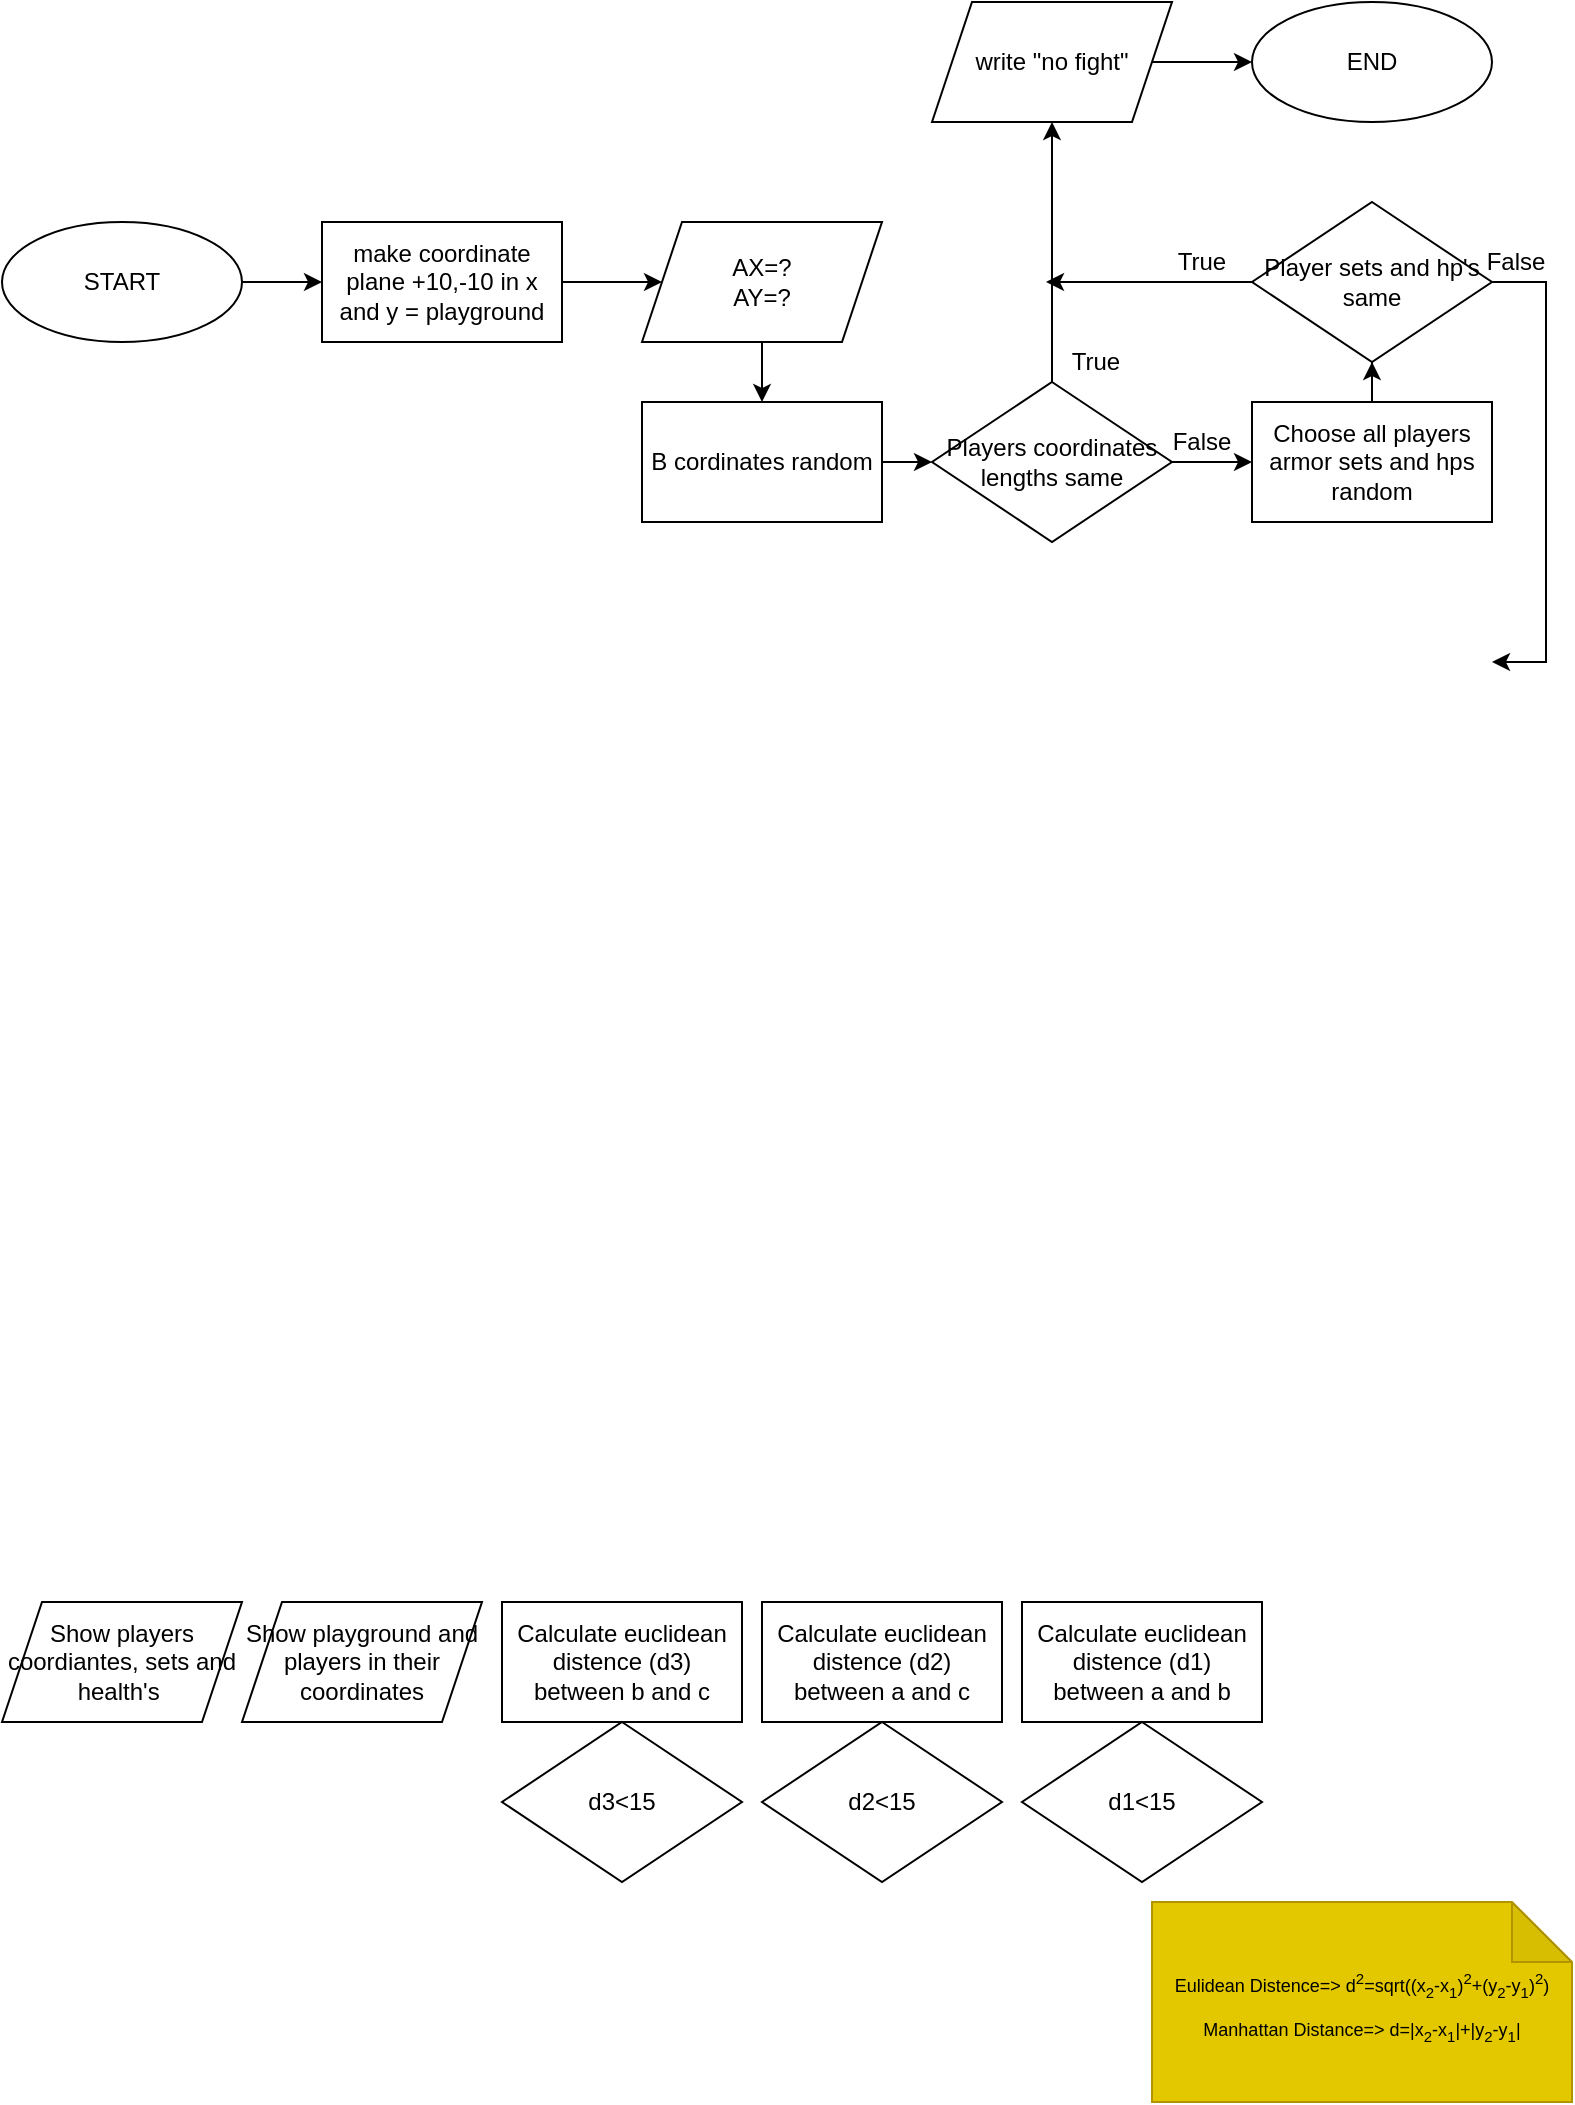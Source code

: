 <mxfile version="20.4.1" type="github" pages="2">
  <diagram id="JsKUUjaRORLIi8CMQqDV" name="Sayfa -1">
    <mxGraphModel dx="2188" dy="1172" grid="1" gridSize="10" guides="1" tooltips="1" connect="1" arrows="1" fold="1" page="1" pageScale="1" pageWidth="827" pageHeight="1169" math="0" shadow="0">
      <root>
        <mxCell id="0" />
        <mxCell id="1" parent="0" />
        <mxCell id="h2pNr093UafQ2sDPmgOn-1" style="edgeStyle=orthogonalEdgeStyle;rounded=0;orthogonalLoop=1;jettySize=auto;html=1;entryX=0;entryY=0.5;entryDx=0;entryDy=0;" parent="1" source="h2pNr093UafQ2sDPmgOn-2" target="h2pNr093UafQ2sDPmgOn-4" edge="1">
          <mxGeometry relative="1" as="geometry" />
        </mxCell>
        <mxCell id="h2pNr093UafQ2sDPmgOn-2" value="START" style="ellipse;whiteSpace=wrap;html=1;rounded=0;" parent="1" vertex="1">
          <mxGeometry x="21" y="150" width="120" height="60" as="geometry" />
        </mxCell>
        <mxCell id="h2pNr093UafQ2sDPmgOn-3" style="edgeStyle=orthogonalEdgeStyle;rounded=0;orthogonalLoop=1;jettySize=auto;html=1;entryX=0;entryY=0.5;entryDx=0;entryDy=0;" parent="1" source="h2pNr093UafQ2sDPmgOn-4" target="h2pNr093UafQ2sDPmgOn-6" edge="1">
          <mxGeometry relative="1" as="geometry" />
        </mxCell>
        <mxCell id="h2pNr093UafQ2sDPmgOn-4" value="make coordinate plane +10,-10 in x and y = playground" style="rounded=0;whiteSpace=wrap;html=1;" parent="1" vertex="1">
          <mxGeometry x="181" y="150" width="120" height="60" as="geometry" />
        </mxCell>
        <mxCell id="h2pNr093UafQ2sDPmgOn-5" style="edgeStyle=orthogonalEdgeStyle;rounded=0;orthogonalLoop=1;jettySize=auto;html=1;entryX=0.5;entryY=0;entryDx=0;entryDy=0;" parent="1" source="h2pNr093UafQ2sDPmgOn-6" target="h2pNr093UafQ2sDPmgOn-8" edge="1">
          <mxGeometry relative="1" as="geometry" />
        </mxCell>
        <mxCell id="h2pNr093UafQ2sDPmgOn-6" value="AX=?&lt;br&gt;AY=?" style="shape=parallelogram;perimeter=parallelogramPerimeter;whiteSpace=wrap;html=1;fixedSize=1;rounded=0;" parent="1" vertex="1">
          <mxGeometry x="341" y="150" width="120" height="60" as="geometry" />
        </mxCell>
        <mxCell id="h2pNr093UafQ2sDPmgOn-7" style="edgeStyle=orthogonalEdgeStyle;rounded=0;orthogonalLoop=1;jettySize=auto;html=1;entryX=0;entryY=0.5;entryDx=0;entryDy=0;" parent="1" source="h2pNr093UafQ2sDPmgOn-8" target="h2pNr093UafQ2sDPmgOn-17" edge="1">
          <mxGeometry relative="1" as="geometry" />
        </mxCell>
        <mxCell id="h2pNr093UafQ2sDPmgOn-8" value="B cordinates random&lt;br&gt;" style="rounded=0;whiteSpace=wrap;html=1;" parent="1" vertex="1">
          <mxGeometry x="341" y="240" width="120" height="60" as="geometry" />
        </mxCell>
        <mxCell id="h2pNr093UafQ2sDPmgOn-9" style="edgeStyle=orthogonalEdgeStyle;rounded=0;orthogonalLoop=1;jettySize=auto;html=1;strokeColor=default;fontSize=12;endArrow=classic;endFill=1;startSize=6;endSize=6;" parent="1" source="h2pNr093UafQ2sDPmgOn-10" target="h2pNr093UafQ2sDPmgOn-13" edge="1">
          <mxGeometry relative="1" as="geometry">
            <Array as="points" />
          </mxGeometry>
        </mxCell>
        <mxCell id="h2pNr093UafQ2sDPmgOn-10" value="Choose all players armor sets and hps random" style="rounded=0;whiteSpace=wrap;html=1;" parent="1" vertex="1">
          <mxGeometry x="646" y="240" width="120" height="60" as="geometry" />
        </mxCell>
        <mxCell id="h2pNr093UafQ2sDPmgOn-11" style="edgeStyle=orthogonalEdgeStyle;rounded=0;orthogonalLoop=1;jettySize=auto;html=1;strokeColor=default;fontSize=9;endArrow=classic;endFill=1;startSize=6;endSize=6;" parent="1" source="h2pNr093UafQ2sDPmgOn-13" edge="1">
          <mxGeometry relative="1" as="geometry">
            <mxPoint x="543" y="180" as="targetPoint" />
          </mxGeometry>
        </mxCell>
        <mxCell id="h2pNr093UafQ2sDPmgOn-12" style="edgeStyle=orthogonalEdgeStyle;rounded=0;orthogonalLoop=1;jettySize=auto;html=1;entryX=1;entryY=0.5;entryDx=0;entryDy=0;" parent="1" source="h2pNr093UafQ2sDPmgOn-13" edge="1">
          <mxGeometry relative="1" as="geometry">
            <mxPoint x="766.0" y="370" as="targetPoint" />
            <Array as="points">
              <mxPoint x="793" y="180" />
              <mxPoint x="793" y="370" />
            </Array>
          </mxGeometry>
        </mxCell>
        <mxCell id="h2pNr093UafQ2sDPmgOn-13" value="Player sets and hp&#39;s same" style="rhombus;whiteSpace=wrap;html=1;rounded=0;" parent="1" vertex="1">
          <mxGeometry x="646" y="140" width="120" height="80" as="geometry" />
        </mxCell>
        <mxCell id="h2pNr093UafQ2sDPmgOn-14" value="True" style="text;html=1;strokeColor=none;fillColor=none;align=center;verticalAlign=middle;whiteSpace=wrap;rounded=0;" parent="1" vertex="1">
          <mxGeometry x="543" y="210" width="50" height="20" as="geometry" />
        </mxCell>
        <mxCell id="h2pNr093UafQ2sDPmgOn-15" style="edgeStyle=orthogonalEdgeStyle;orthogonalLoop=1;jettySize=auto;html=1;entryX=0.5;entryY=1;entryDx=0;entryDy=0;fontSize=12;endArrow=classic;endFill=1;rounded=0;" parent="1" source="h2pNr093UafQ2sDPmgOn-17" target="h2pNr093UafQ2sDPmgOn-23" edge="1">
          <mxGeometry relative="1" as="geometry">
            <mxPoint x="546" y="210" as="targetPoint" />
          </mxGeometry>
        </mxCell>
        <mxCell id="h2pNr093UafQ2sDPmgOn-16" style="edgeStyle=orthogonalEdgeStyle;rounded=0;orthogonalLoop=1;jettySize=auto;html=1;entryX=0;entryY=0.5;entryDx=0;entryDy=0;strokeColor=default;fontSize=12;endArrow=classic;endFill=1;startSize=6;endSize=6;" parent="1" source="h2pNr093UafQ2sDPmgOn-17" target="h2pNr093UafQ2sDPmgOn-10" edge="1">
          <mxGeometry relative="1" as="geometry" />
        </mxCell>
        <mxCell id="h2pNr093UafQ2sDPmgOn-17" value="Players coordinates lengths same" style="rhombus;whiteSpace=wrap;html=1;rounded=0;" parent="1" vertex="1">
          <mxGeometry x="486" y="230" width="120" height="80" as="geometry" />
        </mxCell>
        <mxCell id="h2pNr093UafQ2sDPmgOn-18" value="END" style="ellipse;whiteSpace=wrap;html=1;rounded=0;" parent="1" vertex="1">
          <mxGeometry x="646" y="40" width="120" height="60" as="geometry" />
        </mxCell>
        <mxCell id="h2pNr093UafQ2sDPmgOn-19" value="True" style="text;html=1;strokeColor=none;fillColor=none;align=center;verticalAlign=middle;whiteSpace=wrap;rounded=0;" parent="1" vertex="1">
          <mxGeometry x="596" y="160" width="50" height="20" as="geometry" />
        </mxCell>
        <mxCell id="h2pNr093UafQ2sDPmgOn-20" value="Show playground and players in their coordinates" style="shape=parallelogram;perimeter=parallelogramPerimeter;whiteSpace=wrap;html=1;fixedSize=1;rounded=0;" parent="1" vertex="1">
          <mxGeometry x="141" y="840" width="120" height="60" as="geometry" />
        </mxCell>
        <mxCell id="h2pNr093UafQ2sDPmgOn-21" value="Show players coordiantes, sets and health&#39;s&amp;nbsp;" style="shape=parallelogram;perimeter=parallelogramPerimeter;whiteSpace=wrap;html=1;fixedSize=1;rounded=0;" parent="1" vertex="1">
          <mxGeometry x="21" y="840" width="120" height="60" as="geometry" />
        </mxCell>
        <mxCell id="h2pNr093UafQ2sDPmgOn-22" style="edgeStyle=orthogonalEdgeStyle;rounded=0;orthogonalLoop=1;jettySize=auto;html=1;fontSize=12;endArrow=classic;startSize=6;endSize=6;strokeColor=default;endFill=1;" parent="1" source="h2pNr093UafQ2sDPmgOn-23" target="h2pNr093UafQ2sDPmgOn-18" edge="1">
          <mxGeometry relative="1" as="geometry">
            <Array as="points">
              <mxPoint x="553" y="70" />
            </Array>
          </mxGeometry>
        </mxCell>
        <mxCell id="h2pNr093UafQ2sDPmgOn-23" value="write &quot;no fight&quot;" style="shape=parallelogram;perimeter=parallelogramPerimeter;whiteSpace=wrap;html=1;fixedSize=1;rounded=0;" parent="1" vertex="1">
          <mxGeometry x="486" y="40" width="120" height="60" as="geometry" />
        </mxCell>
        <mxCell id="h2pNr093UafQ2sDPmgOn-24" value="False" style="text;html=1;strokeColor=none;fillColor=none;align=center;verticalAlign=middle;whiteSpace=wrap;rounded=0;" parent="1" vertex="1">
          <mxGeometry x="596" y="250" width="50" height="20" as="geometry" />
        </mxCell>
        <mxCell id="h2pNr093UafQ2sDPmgOn-25" value="False" style="text;html=1;strokeColor=none;fillColor=none;align=center;verticalAlign=middle;whiteSpace=wrap;rounded=0;" parent="1" vertex="1">
          <mxGeometry x="753" y="160" width="50" height="20" as="geometry" />
        </mxCell>
        <mxCell id="h2pNr093UafQ2sDPmgOn-26" value="&lt;font style=&quot;font-size: 9px;&quot;&gt;Eulidean Distence=&amp;gt; d&lt;sup&gt;2&lt;/sup&gt;=sqrt((x&lt;sub&gt;2&lt;/sub&gt;-x&lt;sub&gt;1&lt;/sub&gt;)&lt;sup&gt;2&lt;/sup&gt;+(y&lt;sub&gt;2&lt;/sub&gt;-y&lt;sub&gt;1&lt;/sub&gt;)&lt;sup&gt;2&lt;/sup&gt;&lt;/font&gt;&lt;span style=&quot;font-size: 9px;&quot;&gt;)&lt;br&gt;Manhattan Distance=&amp;gt; d=|x&lt;sub&gt;2&lt;/sub&gt;-x&lt;sub&gt;1&lt;/sub&gt;|+|y&lt;sub&gt;2&lt;/sub&gt;-y&lt;sub&gt;1&lt;/sub&gt;|&lt;br&gt;&lt;/span&gt;" style="shape=note;whiteSpace=wrap;html=1;backgroundOutline=1;darkOpacity=0.05;fontSize=18;align=center;fillColor=#e3c800;strokeColor=#B09500;fontColor=#000000;" parent="1" vertex="1">
          <mxGeometry x="596" y="990" width="210" height="100" as="geometry" />
        </mxCell>
        <mxCell id="h2pNr093UafQ2sDPmgOn-27" value="Calculate euclidean distence (d1) between a and b" style="rounded=0;whiteSpace=wrap;html=1;" parent="1" vertex="1">
          <mxGeometry x="531" y="840" width="120" height="60" as="geometry" />
        </mxCell>
        <mxCell id="h2pNr093UafQ2sDPmgOn-28" value="Calculate euclidean distence (d2)&lt;br&gt;between a and c" style="rounded=0;whiteSpace=wrap;html=1;" parent="1" vertex="1">
          <mxGeometry x="401" y="840" width="120" height="60" as="geometry" />
        </mxCell>
        <mxCell id="h2pNr093UafQ2sDPmgOn-29" value="Calculate euclidean distence (d3) between b and c" style="rounded=0;whiteSpace=wrap;html=1;" parent="1" vertex="1">
          <mxGeometry x="271" y="840" width="120" height="60" as="geometry" />
        </mxCell>
        <mxCell id="h2pNr093UafQ2sDPmgOn-30" value="d1&amp;lt;15" style="rhombus;whiteSpace=wrap;html=1;rounded=0;" parent="1" vertex="1">
          <mxGeometry x="531" y="900" width="120" height="80" as="geometry" />
        </mxCell>
        <mxCell id="h2pNr093UafQ2sDPmgOn-31" value="d2&amp;lt;15" style="rhombus;whiteSpace=wrap;html=1;rounded=0;" parent="1" vertex="1">
          <mxGeometry x="401" y="900" width="120" height="80" as="geometry" />
        </mxCell>
        <mxCell id="h2pNr093UafQ2sDPmgOn-32" value="d3&amp;lt;15" style="rhombus;whiteSpace=wrap;html=1;rounded=0;" parent="1" vertex="1">
          <mxGeometry x="271" y="900" width="120" height="80" as="geometry" />
        </mxCell>
      </root>
    </mxGraphModel>
  </diagram>
  <diagram id="YesTakKnrBgk1pZupvK0" name="Su&#39;s Ideas">
    <mxGraphModel dx="1903" dy="564" grid="1" gridSize="10" guides="1" tooltips="1" connect="1" arrows="1" fold="1" page="1" pageScale="1" pageWidth="850" pageHeight="1100" math="0" shadow="0">
      <root>
        <mxCell id="0" />
        <mxCell id="1" parent="0" />
        <mxCell id="oMRNtBn6exzGPnFA3B7T-1" style="edgeStyle=orthogonalEdgeStyle;rounded=0;orthogonalLoop=1;jettySize=auto;html=1;entryX=0;entryY=0.5;entryDx=0;entryDy=0;" parent="1" source="oMRNtBn6exzGPnFA3B7T-2" target="oMRNtBn6exzGPnFA3B7T-4" edge="1">
          <mxGeometry relative="1" as="geometry" />
        </mxCell>
        <mxCell id="oMRNtBn6exzGPnFA3B7T-2" value="START" style="ellipse;whiteSpace=wrap;html=1;rounded=0;" parent="1" vertex="1">
          <mxGeometry x="-820" y="30" width="120" height="60" as="geometry" />
        </mxCell>
        <mxCell id="oMRNtBn6exzGPnFA3B7T-3" style="edgeStyle=orthogonalEdgeStyle;rounded=0;orthogonalLoop=1;jettySize=auto;html=1;entryX=0;entryY=0.5;entryDx=0;entryDy=0;" parent="1" source="oMRNtBn6exzGPnFA3B7T-4" target="oMRNtBn6exzGPnFA3B7T-6" edge="1">
          <mxGeometry relative="1" as="geometry" />
        </mxCell>
        <mxCell id="oMRNtBn6exzGPnFA3B7T-4" value="make coordinate plane +10,-10 in x and y = playground" style="rounded=0;whiteSpace=wrap;html=1;" parent="1" vertex="1">
          <mxGeometry x="-660" y="30" width="120" height="60" as="geometry" />
        </mxCell>
        <mxCell id="iGgLXsOlmqwW6U1lkyof-3" style="edgeStyle=orthogonalEdgeStyle;rounded=0;orthogonalLoop=1;jettySize=auto;html=1;fontSize=11;" edge="1" parent="1" source="oMRNtBn6exzGPnFA3B7T-6" target="oMRNtBn6exzGPnFA3B7T-7">
          <mxGeometry relative="1" as="geometry" />
        </mxCell>
        <mxCell id="oMRNtBn6exzGPnFA3B7T-6" value="read AX,AY" style="shape=parallelogram;perimeter=parallelogramPerimeter;whiteSpace=wrap;html=1;fixedSize=1;rounded=0;" parent="1" vertex="1">
          <mxGeometry x="-500" y="30" width="120" height="60" as="geometry" />
        </mxCell>
        <mxCell id="iGgLXsOlmqwW6U1lkyof-5" style="edgeStyle=orthogonalEdgeStyle;rounded=0;orthogonalLoop=1;jettySize=auto;html=1;entryX=0;entryY=0.5;entryDx=0;entryDy=0;fontSize=11;" edge="1" parent="1" source="oMRNtBn6exzGPnFA3B7T-7" target="Jue_0tmg8yUUK90UTUI--1">
          <mxGeometry relative="1" as="geometry" />
        </mxCell>
        <mxCell id="oMRNtBn6exzGPnFA3B7T-7" value="BX=random(x)&lt;br&gt;BY=random(y)" style="rounded=0;whiteSpace=wrap;html=1;" parent="1" vertex="1">
          <mxGeometry x="-350" y="30" width="120" height="60" as="geometry" />
        </mxCell>
        <mxCell id="iGgLXsOlmqwW6U1lkyof-4" style="edgeStyle=orthogonalEdgeStyle;rounded=0;orthogonalLoop=1;jettySize=auto;html=1;entryX=0.5;entryY=1;entryDx=0;entryDy=0;fontSize=11;" edge="1" parent="1" source="Jue_0tmg8yUUK90UTUI--1" target="oMRNtBn6exzGPnFA3B7T-7">
          <mxGeometry relative="1" as="geometry">
            <Array as="points">
              <mxPoint x="-130" y="120" />
              <mxPoint x="-290" y="120" />
            </Array>
          </mxGeometry>
        </mxCell>
        <mxCell id="iGgLXsOlmqwW6U1lkyof-6" style="edgeStyle=orthogonalEdgeStyle;rounded=0;orthogonalLoop=1;jettySize=auto;html=1;entryX=0;entryY=0.5;entryDx=0;entryDy=0;fontSize=11;" edge="1" parent="1" source="Jue_0tmg8yUUK90UTUI--1" target="Jue_0tmg8yUUK90UTUI--4">
          <mxGeometry relative="1" as="geometry" />
        </mxCell>
        <mxCell id="Jue_0tmg8yUUK90UTUI--1" value="AX=BX&lt;br&gt;AY=BY" style="rhombus;whiteSpace=wrap;html=1;rounded=0;" parent="1" vertex="1">
          <mxGeometry x="-190" y="20" width="120" height="80" as="geometry" />
        </mxCell>
        <mxCell id="iGgLXsOlmqwW6U1lkyof-8" style="edgeStyle=orthogonalEdgeStyle;rounded=0;orthogonalLoop=1;jettySize=auto;html=1;entryX=0;entryY=0.5;entryDx=0;entryDy=0;fontSize=11;" edge="1" parent="1" source="Jue_0tmg8yUUK90UTUI--4" target="iGgLXsOlmqwW6U1lkyof-7">
          <mxGeometry relative="1" as="geometry" />
        </mxCell>
        <mxCell id="Jue_0tmg8yUUK90UTUI--4" value="CX=random(x)&lt;br&gt;CY=random(y)" style="whiteSpace=wrap;html=1;rounded=0;" parent="1" vertex="1">
          <mxGeometry x="-30" y="30" width="120" height="60" as="geometry" />
        </mxCell>
        <mxCell id="iGgLXsOlmqwW6U1lkyof-14" style="edgeStyle=orthogonalEdgeStyle;rounded=0;orthogonalLoop=1;jettySize=auto;html=1;entryX=0;entryY=0.5;entryDx=0;entryDy=0;fontSize=11;" edge="1" parent="1" source="eqgz3TOJ_A7Wxrkmp0DL-5" target="iGgLXsOlmqwW6U1lkyof-11">
          <mxGeometry relative="1" as="geometry" />
        </mxCell>
        <mxCell id="eqgz3TOJ_A7Wxrkmp0DL-5" value="A.set=random(set1,set2,set3)&lt;br&gt;A.hp=random(60,80,100)" style="whiteSpace=wrap;html=1;rounded=0;" parent="1" vertex="1">
          <mxGeometry x="290" y="30" width="170" height="60" as="geometry" />
        </mxCell>
        <mxCell id="l4y6gcw_9yugCbTOrSo5-1" value="&lt;font style=&quot;font-size: 9px;&quot;&gt;Eulidean Distence=&amp;gt; d&lt;sup&gt;2&lt;/sup&gt;=sqrt((x&lt;sub&gt;2&lt;/sub&gt;-x&lt;sub&gt;1&lt;/sub&gt;)&lt;sup&gt;2&lt;/sup&gt;+(y&lt;sub&gt;2&lt;/sub&gt;-y&lt;sub&gt;1&lt;/sub&gt;)&lt;sup&gt;2&lt;/sup&gt;&lt;/font&gt;&lt;span style=&quot;font-size: 9px;&quot;&gt;)&lt;br&gt;Manhattan Distance=&amp;gt; d=|x&lt;sub&gt;2&lt;/sub&gt;-x&lt;sub&gt;1&lt;/sub&gt;|+|y&lt;sub&gt;2&lt;/sub&gt;-y&lt;sub&gt;1&lt;/sub&gt;|&lt;br&gt;&lt;/span&gt;" style="shape=note;whiteSpace=wrap;html=1;backgroundOutline=1;darkOpacity=0.05;fontSize=18;align=center;fillColor=#e3c800;strokeColor=#B09500;fontColor=#000000;" parent="1" vertex="1">
          <mxGeometry x="-742" y="170" width="210" height="100" as="geometry" />
        </mxCell>
        <mxCell id="BsDDd1AEfCpvYmEkovNW-1" style="edgeStyle=orthogonalEdgeStyle;rounded=0;orthogonalLoop=1;jettySize=auto;html=1;fontSize=11;" edge="1" parent="1" source="yTI_0CFGn1VNIQvzY0OB-1" target="TsBHAOjASP2s_TPbOagK-1">
          <mxGeometry relative="1" as="geometry" />
        </mxCell>
        <mxCell id="yTI_0CFGn1VNIQvzY0OB-1" value="&lt;font style=&quot;font-size: 11px;&quot;&gt;Show playground and players in their coordinates&lt;/font&gt;" style="shape=parallelogram;perimeter=parallelogramPerimeter;whiteSpace=wrap;html=1;fixedSize=1;rounded=0;" parent="1" vertex="1">
          <mxGeometry x="680" y="330" width="133" height="60" as="geometry" />
        </mxCell>
        <mxCell id="iGgLXsOlmqwW6U1lkyof-18" style="edgeStyle=orthogonalEdgeStyle;rounded=0;orthogonalLoop=1;jettySize=auto;html=1;entryX=0.5;entryY=0;entryDx=0;entryDy=0;fontSize=11;" edge="1" parent="1" source="yTI_0CFGn1VNIQvzY0OB-3" target="yTI_0CFGn1VNIQvzY0OB-1">
          <mxGeometry relative="1" as="geometry" />
        </mxCell>
        <mxCell id="yTI_0CFGn1VNIQvzY0OB-3" value="Show players status" style="shape=parallelogram;perimeter=parallelogramPerimeter;whiteSpace=wrap;html=1;fixedSize=1;rounded=0;" parent="1" vertex="1">
          <mxGeometry x="678" y="220" width="137" height="60" as="geometry" />
        </mxCell>
        <mxCell id="BsDDd1AEfCpvYmEkovNW-2" style="edgeStyle=orthogonalEdgeStyle;rounded=0;orthogonalLoop=1;jettySize=auto;html=1;entryX=0.5;entryY=1;entryDx=0;entryDy=0;fontSize=11;" edge="1" parent="1" source="TsBHAOjASP2s_TPbOagK-1" target="pZyfUkRHegJrxxnZ6hIo-5">
          <mxGeometry relative="1" as="geometry" />
        </mxCell>
        <mxCell id="TsBHAOjASP2s_TPbOagK-1" value="d1=a and b distance&lt;br&gt;d2=a and c distance&lt;br&gt;d3=b and c distance" style="rounded=0;whiteSpace=wrap;html=1;" parent="1" vertex="1">
          <mxGeometry x="500" y="330" width="120" height="60" as="geometry" />
        </mxCell>
        <mxCell id="BsDDd1AEfCpvYmEkovNW-9" style="edgeStyle=orthogonalEdgeStyle;rounded=0;orthogonalLoop=1;jettySize=auto;html=1;fontSize=11;" edge="1" parent="1" source="ScYUjJiDUvriJ9UFhB6N-8" target="ScYUjJiDUvriJ9UFhB6N-13">
          <mxGeometry relative="1" as="geometry" />
        </mxCell>
        <mxCell id="ScYUjJiDUvriJ9UFhB6N-8" value="write &quot;NO ATTACK&quot;" style="shape=parallelogram;perimeter=parallelogramPerimeter;whiteSpace=wrap;html=1;fixedSize=1;rounded=0;" parent="1" vertex="1">
          <mxGeometry x="344.5" y="115" width="120" height="60" as="geometry" />
        </mxCell>
        <mxCell id="ScYUjJiDUvriJ9UFhB6N-13" value="END" style="ellipse;whiteSpace=wrap;html=1;rounded=0;" parent="1" vertex="1">
          <mxGeometry x="490" y="140" width="120" height="60" as="geometry" />
        </mxCell>
        <mxCell id="BsDDd1AEfCpvYmEkovNW-3" style="edgeStyle=orthogonalEdgeStyle;rounded=0;orthogonalLoop=1;jettySize=auto;html=1;entryX=1;entryY=0.5;entryDx=0;entryDy=0;fontSize=11;" edge="1" parent="1" source="pZyfUkRHegJrxxnZ6hIo-5" target="pZyfUkRHegJrxxnZ6hIo-8">
          <mxGeometry relative="1" as="geometry" />
        </mxCell>
        <mxCell id="pZyfUkRHegJrxxnZ6hIo-5" value="min=min(d1,d2,d3)" style="rounded=0;whiteSpace=wrap;html=1;" parent="1" vertex="1">
          <mxGeometry x="500" y="240" width="120" height="60" as="geometry" />
        </mxCell>
        <mxCell id="BsDDd1AEfCpvYmEkovNW-4" style="edgeStyle=orthogonalEdgeStyle;rounded=0;orthogonalLoop=1;jettySize=auto;html=1;fontSize=11;" edge="1" parent="1" source="pZyfUkRHegJrxxnZ6hIo-8" target="ScYUjJiDUvriJ9UFhB6N-8">
          <mxGeometry relative="1" as="geometry">
            <Array as="points">
              <mxPoint x="404" y="190" />
              <mxPoint x="404" y="190" />
            </Array>
          </mxGeometry>
        </mxCell>
        <mxCell id="BsDDd1AEfCpvYmEkovNW-5" style="edgeStyle=orthogonalEdgeStyle;rounded=0;orthogonalLoop=1;jettySize=auto;html=1;entryX=1;entryY=0.5;entryDx=0;entryDy=0;fontSize=11;" edge="1" parent="1" target="pZyfUkRHegJrxxnZ6hIo-13">
          <mxGeometry relative="1" as="geometry">
            <mxPoint x="366" y="260" as="sourcePoint" />
          </mxGeometry>
        </mxCell>
        <mxCell id="pZyfUkRHegJrxxnZ6hIo-8" value="min&amp;lt;=15" style="rhombus;whiteSpace=wrap;html=1;" parent="1" vertex="1">
          <mxGeometry x="360" y="230" width="89" height="80" as="geometry" />
        </mxCell>
        <mxCell id="BsDDd1AEfCpvYmEkovNW-6" style="edgeStyle=orthogonalEdgeStyle;rounded=0;orthogonalLoop=1;jettySize=auto;html=1;entryX=1;entryY=0.5;entryDx=0;entryDy=0;fontSize=11;" edge="1" parent="1" source="pZyfUkRHegJrxxnZ6hIo-13" target="pZyfUkRHegJrxxnZ6hIo-21">
          <mxGeometry relative="1" as="geometry" />
        </mxCell>
        <mxCell id="BsDDd1AEfCpvYmEkovNW-14" style="edgeStyle=orthogonalEdgeStyle;rounded=0;orthogonalLoop=1;jettySize=auto;html=1;entryX=0.5;entryY=0;entryDx=0;entryDy=0;fontSize=11;" edge="1" parent="1" source="pZyfUkRHegJrxxnZ6hIo-13" target="BsDDd1AEfCpvYmEkovNW-13">
          <mxGeometry relative="1" as="geometry" />
        </mxCell>
        <mxCell id="pZyfUkRHegJrxxnZ6hIo-13" value="if min=d1" style="rhombus;whiteSpace=wrap;html=1;" parent="1" vertex="1">
          <mxGeometry x="215" y="220" width="80" height="80" as="geometry" />
        </mxCell>
        <mxCell id="BsDDd1AEfCpvYmEkovNW-7" style="edgeStyle=orthogonalEdgeStyle;rounded=0;orthogonalLoop=1;jettySize=auto;html=1;entryX=1;entryY=0.5;entryDx=0;entryDy=0;fontSize=11;" edge="1" parent="1" source="pZyfUkRHegJrxxnZ6hIo-21" target="pZyfUkRHegJrxxnZ6hIo-22">
          <mxGeometry relative="1" as="geometry" />
        </mxCell>
        <mxCell id="BsDDd1AEfCpvYmEkovNW-16" style="edgeStyle=orthogonalEdgeStyle;rounded=0;orthogonalLoop=1;jettySize=auto;html=1;entryX=0.5;entryY=0;entryDx=0;entryDy=0;fontSize=11;" edge="1" parent="1" source="pZyfUkRHegJrxxnZ6hIo-21" target="BsDDd1AEfCpvYmEkovNW-15">
          <mxGeometry relative="1" as="geometry" />
        </mxCell>
        <mxCell id="pZyfUkRHegJrxxnZ6hIo-21" value="if min=d2" style="rhombus;whiteSpace=wrap;html=1;" parent="1" vertex="1">
          <mxGeometry x="30" y="220" width="80" height="80" as="geometry" />
        </mxCell>
        <mxCell id="BsDDd1AEfCpvYmEkovNW-11" style="edgeStyle=orthogonalEdgeStyle;rounded=0;orthogonalLoop=1;jettySize=auto;html=1;fontSize=11;" edge="1" parent="1" source="pZyfUkRHegJrxxnZ6hIo-22" target="ScYUjJiDUvriJ9UFhB6N-8">
          <mxGeometry relative="1" as="geometry">
            <Array as="points">
              <mxPoint x="-105" y="150" />
            </Array>
          </mxGeometry>
        </mxCell>
        <mxCell id="BsDDd1AEfCpvYmEkovNW-12" style="edgeStyle=orthogonalEdgeStyle;rounded=0;orthogonalLoop=1;jettySize=auto;html=1;entryX=0.5;entryY=0;entryDx=0;entryDy=0;fontSize=11;" edge="1" parent="1" source="pZyfUkRHegJrxxnZ6hIo-22" target="pZyfUkRHegJrxxnZ6hIo-50">
          <mxGeometry relative="1" as="geometry" />
        </mxCell>
        <mxCell id="pZyfUkRHegJrxxnZ6hIo-22" value="if min=d3" style="rhombus;whiteSpace=wrap;html=1;" parent="1" vertex="1">
          <mxGeometry x="-155" y="220" width="80" height="80" as="geometry" />
        </mxCell>
        <mxCell id="BsDDd1AEfCpvYmEkovNW-20" style="edgeStyle=orthogonalEdgeStyle;rounded=0;orthogonalLoop=1;jettySize=auto;html=1;entryX=0.5;entryY=0;entryDx=0;entryDy=0;fontSize=11;" edge="1" parent="1" source="pZyfUkRHegJrxxnZ6hIo-50">
          <mxGeometry relative="1" as="geometry">
            <mxPoint x="-160" y="470" as="targetPoint" />
            <Array as="points">
              <mxPoint x="-160" y="420" />
              <mxPoint x="-160" y="420" />
            </Array>
          </mxGeometry>
        </mxCell>
        <mxCell id="BsDDd1AEfCpvYmEkovNW-21" style="edgeStyle=orthogonalEdgeStyle;rounded=0;orthogonalLoop=1;jettySize=auto;html=1;fontSize=11;" edge="1" parent="1" source="pZyfUkRHegJrxxnZ6hIo-50">
          <mxGeometry relative="1" as="geometry">
            <mxPoint x="-69.963" y="470.037" as="targetPoint" />
            <Array as="points">
              <mxPoint x="-70" y="440" />
              <mxPoint x="-70" y="440" />
            </Array>
          </mxGeometry>
        </mxCell>
        <mxCell id="pZyfUkRHegJrxxnZ6hIo-50" value="if b.set=1 and c.set=3&lt;br&gt;or b.set=2 and c.set=1&lt;br&gt;or b.set=3 and c.set=2" style="rhombus;whiteSpace=wrap;html=1;" parent="1" vertex="1">
          <mxGeometry x="-180" y="350" width="130" height="80" as="geometry" />
        </mxCell>
        <mxCell id="iGgLXsOlmqwW6U1lkyof-9" style="edgeStyle=orthogonalEdgeStyle;rounded=0;orthogonalLoop=1;jettySize=auto;html=1;entryX=0.5;entryY=1;entryDx=0;entryDy=0;fontSize=11;" edge="1" parent="1" source="iGgLXsOlmqwW6U1lkyof-7" target="Jue_0tmg8yUUK90UTUI--4">
          <mxGeometry relative="1" as="geometry">
            <Array as="points">
              <mxPoint x="190" y="135" />
              <mxPoint x="30" y="135" />
            </Array>
          </mxGeometry>
        </mxCell>
        <mxCell id="iGgLXsOlmqwW6U1lkyof-10" style="edgeStyle=orthogonalEdgeStyle;rounded=0;orthogonalLoop=1;jettySize=auto;html=1;entryX=0;entryY=0.5;entryDx=0;entryDy=0;fontSize=11;" edge="1" parent="1" source="iGgLXsOlmqwW6U1lkyof-7" target="eqgz3TOJ_A7Wxrkmp0DL-5">
          <mxGeometry relative="1" as="geometry" />
        </mxCell>
        <mxCell id="iGgLXsOlmqwW6U1lkyof-7" value="CX=BX&lt;br&gt;or&lt;br&gt;CX=AX&lt;br&gt;and&lt;br&gt;CY=BY&lt;br&gt;or&lt;br&gt;CY=CA" style="rhombus;whiteSpace=wrap;html=1;rounded=0;" vertex="1" parent="1">
          <mxGeometry x="130" y="5" width="120" height="110" as="geometry" />
        </mxCell>
        <mxCell id="iGgLXsOlmqwW6U1lkyof-15" style="edgeStyle=orthogonalEdgeStyle;rounded=0;orthogonalLoop=1;jettySize=auto;html=1;entryX=0.5;entryY=0;entryDx=0;entryDy=0;fontSize=11;" edge="1" parent="1" source="iGgLXsOlmqwW6U1lkyof-11" target="iGgLXsOlmqwW6U1lkyof-12">
          <mxGeometry relative="1" as="geometry" />
        </mxCell>
        <mxCell id="iGgLXsOlmqwW6U1lkyof-11" value="B.set=random(set1,set2,set3)&lt;br&gt;B.hp=random(60,80,100)" style="whiteSpace=wrap;html=1;rounded=0;" vertex="1" parent="1">
          <mxGeometry x="510" y="30" width="170" height="60" as="geometry" />
        </mxCell>
        <mxCell id="iGgLXsOlmqwW6U1lkyof-16" style="edgeStyle=orthogonalEdgeStyle;rounded=0;orthogonalLoop=1;jettySize=auto;html=1;fontSize=11;" edge="1" parent="1" source="iGgLXsOlmqwW6U1lkyof-12" target="yTI_0CFGn1VNIQvzY0OB-3">
          <mxGeometry relative="1" as="geometry" />
        </mxCell>
        <mxCell id="iGgLXsOlmqwW6U1lkyof-12" value="C.set=random(set1,set2,set3)&lt;br&gt;C.hp=random(60,80,100)" style="whiteSpace=wrap;html=1;rounded=0;" vertex="1" parent="1">
          <mxGeometry x="661.5" y="130" width="170" height="60" as="geometry" />
        </mxCell>
        <mxCell id="BsDDd1AEfCpvYmEkovNW-24" style="edgeStyle=orthogonalEdgeStyle;rounded=0;orthogonalLoop=1;jettySize=auto;html=1;entryX=0.5;entryY=0;entryDx=0;entryDy=0;fontSize=11;" edge="1" parent="1" source="BsDDd1AEfCpvYmEkovNW-13">
          <mxGeometry relative="1" as="geometry">
            <mxPoint x="220" y="470" as="targetPoint" />
            <Array as="points">
              <mxPoint x="220" y="440" />
              <mxPoint x="220" y="440" />
            </Array>
          </mxGeometry>
        </mxCell>
        <mxCell id="BsDDd1AEfCpvYmEkovNW-25" style="edgeStyle=orthogonalEdgeStyle;rounded=0;orthogonalLoop=1;jettySize=auto;html=1;entryX=0.5;entryY=0;entryDx=0;entryDy=0;fontSize=11;" edge="1" parent="1" source="BsDDd1AEfCpvYmEkovNW-13">
          <mxGeometry relative="1" as="geometry">
            <mxPoint x="310" y="470" as="targetPoint" />
            <Array as="points">
              <mxPoint x="310" y="450" />
              <mxPoint x="310" y="450" />
            </Array>
          </mxGeometry>
        </mxCell>
        <mxCell id="BsDDd1AEfCpvYmEkovNW-13" value="if a.set=1 and b.set=3&lt;br&gt;or a.set=2 and b.set=1&lt;br&gt;or a.set=3 and b.set=2" style="rhombus;whiteSpace=wrap;html=1;" vertex="1" parent="1">
          <mxGeometry x="190" y="350" width="130" height="80" as="geometry" />
        </mxCell>
        <mxCell id="BsDDd1AEfCpvYmEkovNW-22" style="edgeStyle=orthogonalEdgeStyle;rounded=0;orthogonalLoop=1;jettySize=auto;html=1;entryX=0.5;entryY=0;entryDx=0;entryDy=0;fontSize=11;" edge="1" parent="1" source="BsDDd1AEfCpvYmEkovNW-15">
          <mxGeometry relative="1" as="geometry">
            <mxPoint x="30" y="470" as="targetPoint" />
            <Array as="points">
              <mxPoint x="30" y="440" />
              <mxPoint x="30" y="440" />
            </Array>
          </mxGeometry>
        </mxCell>
        <mxCell id="BsDDd1AEfCpvYmEkovNW-23" style="edgeStyle=orthogonalEdgeStyle;rounded=0;orthogonalLoop=1;jettySize=auto;html=1;entryX=0.5;entryY=0;entryDx=0;entryDy=0;fontSize=11;" edge="1" parent="1" source="BsDDd1AEfCpvYmEkovNW-15">
          <mxGeometry relative="1" as="geometry">
            <mxPoint x="120" y="470" as="targetPoint" />
            <Array as="points">
              <mxPoint x="120" y="440" />
              <mxPoint x="120" y="440" />
            </Array>
          </mxGeometry>
        </mxCell>
        <mxCell id="BsDDd1AEfCpvYmEkovNW-15" value="if a.set=1 and c.set=3&lt;br&gt;or a.set=2 and c.set=1&lt;br&gt;or a.set=3 and c.set=2" style="rhombus;whiteSpace=wrap;html=1;" vertex="1" parent="1">
          <mxGeometry x="5" y="350" width="130" height="80" as="geometry" />
        </mxCell>
        <mxCell id="BsDDd1AEfCpvYmEkovNW-26" value="r1wscore=10 * distance + (100 - r1w.hp)" style="rounded=0;whiteSpace=wrap;html=1;fontSize=11;" vertex="1" parent="1">
          <mxGeometry x="-95" y="600" width="330" height="30" as="geometry" />
        </mxCell>
        <mxCell id="BsDDd1AEfCpvYmEkovNW-40" style="edgeStyle=orthogonalEdgeStyle;rounded=0;orthogonalLoop=1;jettySize=auto;html=1;entryX=0.5;entryY=0;entryDx=0;entryDy=0;fontSize=11;" edge="1" parent="1" source="BsDDd1AEfCpvYmEkovNW-27" target="BsDDd1AEfCpvYmEkovNW-36">
          <mxGeometry relative="1" as="geometry" />
        </mxCell>
        <mxCell id="BsDDd1AEfCpvYmEkovNW-27" value="&lt;span style=&quot;font-size: 12px;&quot;&gt;rw=b wins&lt;/span&gt;" style="rounded=0;whiteSpace=wrap;html=1;fontSize=11;" vertex="1" parent="1">
          <mxGeometry x="-200" y="470" width="80" height="30" as="geometry" />
        </mxCell>
        <mxCell id="BsDDd1AEfCpvYmEkovNW-41" style="edgeStyle=orthogonalEdgeStyle;rounded=0;orthogonalLoop=1;jettySize=auto;html=1;entryX=0.5;entryY=0;entryDx=0;entryDy=0;fontSize=11;" edge="1" parent="1" source="BsDDd1AEfCpvYmEkovNW-28" target="BsDDd1AEfCpvYmEkovNW-36">
          <mxGeometry relative="1" as="geometry" />
        </mxCell>
        <mxCell id="BsDDd1AEfCpvYmEkovNW-28" value="&lt;span style=&quot;font-size: 12px;&quot;&gt;rw=c wins&lt;/span&gt;" style="rounded=0;whiteSpace=wrap;html=1;fontSize=11;" vertex="1" parent="1">
          <mxGeometry x="-110" y="470" width="80" height="30" as="geometry" />
        </mxCell>
        <mxCell id="BsDDd1AEfCpvYmEkovNW-42" style="edgeStyle=orthogonalEdgeStyle;rounded=0;orthogonalLoop=1;jettySize=auto;html=1;entryX=0.5;entryY=0;entryDx=0;entryDy=0;fontSize=11;" edge="1" parent="1" source="BsDDd1AEfCpvYmEkovNW-30" target="BsDDd1AEfCpvYmEkovNW-34">
          <mxGeometry relative="1" as="geometry" />
        </mxCell>
        <mxCell id="BsDDd1AEfCpvYmEkovNW-30" value="&lt;span style=&quot;font-size: 12px;&quot;&gt;rw=a wins&lt;/span&gt;" style="rounded=0;whiteSpace=wrap;html=1;fontSize=11;" vertex="1" parent="1">
          <mxGeometry x="-10" y="470" width="80" height="30" as="geometry" />
        </mxCell>
        <mxCell id="BsDDd1AEfCpvYmEkovNW-43" style="edgeStyle=orthogonalEdgeStyle;rounded=0;orthogonalLoop=1;jettySize=auto;html=1;fontSize=11;" edge="1" parent="1" source="BsDDd1AEfCpvYmEkovNW-31" target="BsDDd1AEfCpvYmEkovNW-34">
          <mxGeometry relative="1" as="geometry" />
        </mxCell>
        <mxCell id="BsDDd1AEfCpvYmEkovNW-31" value="&lt;span style=&quot;font-size: 12px;&quot;&gt;rw=c wins&lt;/span&gt;" style="rounded=0;whiteSpace=wrap;html=1;fontSize=11;" vertex="1" parent="1">
          <mxGeometry x="80" y="470" width="80" height="30" as="geometry" />
        </mxCell>
        <mxCell id="BsDDd1AEfCpvYmEkovNW-45" style="edgeStyle=orthogonalEdgeStyle;rounded=0;orthogonalLoop=1;jettySize=auto;html=1;entryX=0.5;entryY=0;entryDx=0;entryDy=0;fontSize=11;" edge="1" parent="1" source="BsDDd1AEfCpvYmEkovNW-32" target="BsDDd1AEfCpvYmEkovNW-35">
          <mxGeometry relative="1" as="geometry">
            <Array as="points">
              <mxPoint x="320" y="520" />
              <mxPoint x="275" y="520" />
            </Array>
          </mxGeometry>
        </mxCell>
        <mxCell id="BsDDd1AEfCpvYmEkovNW-32" value="&lt;span style=&quot;font-size: 12px;&quot;&gt;rw=b wins&lt;/span&gt;" style="rounded=0;whiteSpace=wrap;html=1;fontSize=11;" vertex="1" parent="1">
          <mxGeometry x="270" y="470" width="80" height="30" as="geometry" />
        </mxCell>
        <mxCell id="BsDDd1AEfCpvYmEkovNW-44" style="edgeStyle=orthogonalEdgeStyle;rounded=0;orthogonalLoop=1;jettySize=auto;html=1;entryX=0.5;entryY=0;entryDx=0;entryDy=0;fontSize=11;" edge="1" parent="1" source="BsDDd1AEfCpvYmEkovNW-33" target="BsDDd1AEfCpvYmEkovNW-35">
          <mxGeometry relative="1" as="geometry" />
        </mxCell>
        <mxCell id="BsDDd1AEfCpvYmEkovNW-33" value="&lt;span style=&quot;font-size: 12px;&quot;&gt;rw=c wins&lt;/span&gt;" style="rounded=0;whiteSpace=wrap;html=1;fontSize=11;" vertex="1" parent="1">
          <mxGeometry x="180" y="470" width="80" height="30" as="geometry" />
        </mxCell>
        <mxCell id="BsDDd1AEfCpvYmEkovNW-38" style="edgeStyle=orthogonalEdgeStyle;rounded=0;orthogonalLoop=1;jettySize=auto;html=1;fontSize=11;" edge="1" parent="1" source="BsDDd1AEfCpvYmEkovNW-34">
          <mxGeometry relative="1" as="geometry">
            <mxPoint x="80" y="600" as="targetPoint" />
          </mxGeometry>
        </mxCell>
        <mxCell id="BsDDd1AEfCpvYmEkovNW-34" value="&lt;span style=&quot;font-size: 12px;&quot;&gt;nonef=b&lt;/span&gt;" style="rounded=0;whiteSpace=wrap;html=1;fontSize=11;" vertex="1" parent="1">
          <mxGeometry x="40" y="530" width="80" height="30" as="geometry" />
        </mxCell>
        <mxCell id="BsDDd1AEfCpvYmEkovNW-39" style="edgeStyle=orthogonalEdgeStyle;rounded=0;orthogonalLoop=1;jettySize=auto;html=1;entryX=0.912;entryY=-0.005;entryDx=0;entryDy=0;entryPerimeter=0;fontSize=11;" edge="1" parent="1" source="BsDDd1AEfCpvYmEkovNW-35" target="BsDDd1AEfCpvYmEkovNW-26">
          <mxGeometry relative="1" as="geometry" />
        </mxCell>
        <mxCell id="BsDDd1AEfCpvYmEkovNW-35" value="&lt;span style=&quot;font-size: 12px;&quot;&gt;nonef=c&lt;/span&gt;" style="rounded=0;whiteSpace=wrap;html=1;fontSize=11;" vertex="1" parent="1">
          <mxGeometry x="235" y="530" width="80" height="30" as="geometry" />
        </mxCell>
        <mxCell id="BsDDd1AEfCpvYmEkovNW-37" style="edgeStyle=orthogonalEdgeStyle;rounded=0;orthogonalLoop=1;jettySize=auto;html=1;entryX=0.25;entryY=0;entryDx=0;entryDy=0;fontSize=11;" edge="1" parent="1" source="BsDDd1AEfCpvYmEkovNW-36" target="BsDDd1AEfCpvYmEkovNW-26">
          <mxGeometry relative="1" as="geometry" />
        </mxCell>
        <mxCell id="BsDDd1AEfCpvYmEkovNW-36" value="&lt;span style=&quot;font-size: 12px;&quot;&gt;nonef=a&lt;/span&gt;" style="rounded=0;whiteSpace=wrap;html=1;fontSize=11;" vertex="1" parent="1">
          <mxGeometry x="-155" y="530" width="80" height="30" as="geometry" />
        </mxCell>
      </root>
    </mxGraphModel>
  </diagram>
</mxfile>
